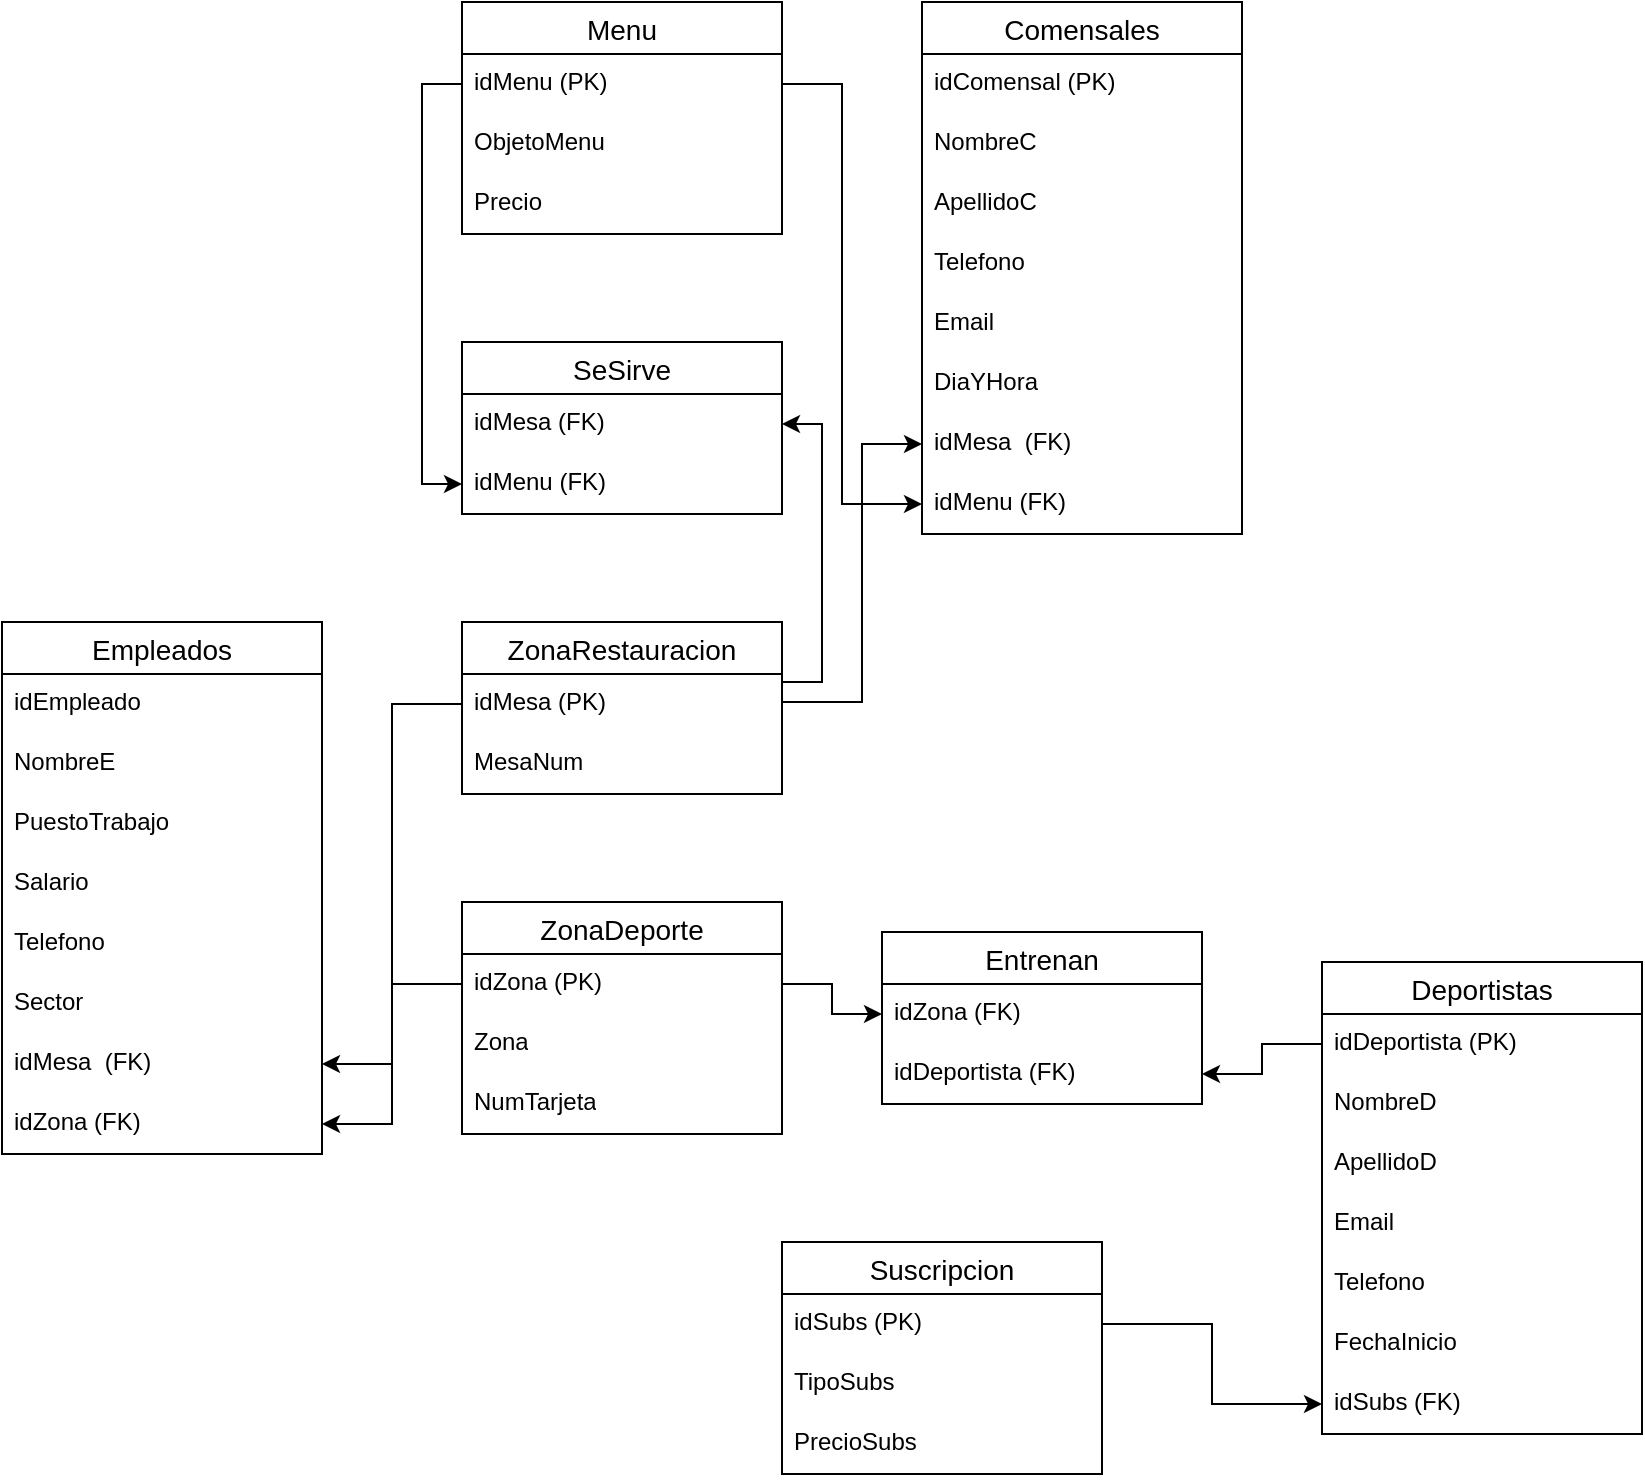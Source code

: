 <mxfile version="23.0.2" type="device">
  <diagram name="Página-1" id="TR0iyVF-mBlW2rM7xvh2">
    <mxGraphModel dx="1434" dy="1463" grid="1" gridSize="10" guides="1" tooltips="1" connect="1" arrows="1" fold="1" page="1" pageScale="1" pageWidth="827" pageHeight="1169" math="0" shadow="0">
      <root>
        <mxCell id="0" />
        <mxCell id="1" parent="0" />
        <mxCell id="oYvf0uHn3es6s31IF-F0-14" value="SeSirve" style="swimlane;fontStyle=0;childLayout=stackLayout;horizontal=1;startSize=26;horizontalStack=0;resizeParent=1;resizeParentMax=0;resizeLast=0;collapsible=1;marginBottom=0;align=center;fontSize=14;" vertex="1" parent="1">
          <mxGeometry x="-130" y="120" width="160" height="86" as="geometry" />
        </mxCell>
        <mxCell id="oYvf0uHn3es6s31IF-F0-15" value="idMesa (FK)" style="text;strokeColor=none;fillColor=none;spacingLeft=4;spacingRight=4;overflow=hidden;rotatable=0;points=[[0,0.5],[1,0.5]];portConstraint=eastwest;fontSize=12;whiteSpace=wrap;html=1;" vertex="1" parent="oYvf0uHn3es6s31IF-F0-14">
          <mxGeometry y="26" width="160" height="30" as="geometry" />
        </mxCell>
        <mxCell id="oYvf0uHn3es6s31IF-F0-16" value="idMenu (FK)" style="text;strokeColor=none;fillColor=none;spacingLeft=4;spacingRight=4;overflow=hidden;rotatable=0;points=[[0,0.5],[1,0.5]];portConstraint=eastwest;fontSize=12;whiteSpace=wrap;html=1;" vertex="1" parent="oYvf0uHn3es6s31IF-F0-14">
          <mxGeometry y="56" width="160" height="30" as="geometry" />
        </mxCell>
        <mxCell id="oYvf0uHn3es6s31IF-F0-18" value="Menu" style="swimlane;fontStyle=0;childLayout=stackLayout;horizontal=1;startSize=26;horizontalStack=0;resizeParent=1;resizeParentMax=0;resizeLast=0;collapsible=1;marginBottom=0;align=center;fontSize=14;" vertex="1" parent="1">
          <mxGeometry x="-130" y="-50" width="160" height="116" as="geometry" />
        </mxCell>
        <mxCell id="oYvf0uHn3es6s31IF-F0-19" value="idMenu (PK)" style="text;strokeColor=none;fillColor=none;spacingLeft=4;spacingRight=4;overflow=hidden;rotatable=0;points=[[0,0.5],[1,0.5]];portConstraint=eastwest;fontSize=12;whiteSpace=wrap;html=1;" vertex="1" parent="oYvf0uHn3es6s31IF-F0-18">
          <mxGeometry y="26" width="160" height="30" as="geometry" />
        </mxCell>
        <mxCell id="oYvf0uHn3es6s31IF-F0-20" value="ObjetoMenu" style="text;strokeColor=none;fillColor=none;spacingLeft=4;spacingRight=4;overflow=hidden;rotatable=0;points=[[0,0.5],[1,0.5]];portConstraint=eastwest;fontSize=12;whiteSpace=wrap;html=1;" vertex="1" parent="oYvf0uHn3es6s31IF-F0-18">
          <mxGeometry y="56" width="160" height="30" as="geometry" />
        </mxCell>
        <mxCell id="oYvf0uHn3es6s31IF-F0-21" value="Precio" style="text;strokeColor=none;fillColor=none;spacingLeft=4;spacingRight=4;overflow=hidden;rotatable=0;points=[[0,0.5],[1,0.5]];portConstraint=eastwest;fontSize=12;whiteSpace=wrap;html=1;" vertex="1" parent="oYvf0uHn3es6s31IF-F0-18">
          <mxGeometry y="86" width="160" height="30" as="geometry" />
        </mxCell>
        <mxCell id="oYvf0uHn3es6s31IF-F0-22" value="ZonaRestauracion" style="swimlane;fontStyle=0;childLayout=stackLayout;horizontal=1;startSize=26;horizontalStack=0;resizeParent=1;resizeParentMax=0;resizeLast=0;collapsible=1;marginBottom=0;align=center;fontSize=14;" vertex="1" parent="1">
          <mxGeometry x="-130" y="260" width="160" height="86" as="geometry" />
        </mxCell>
        <mxCell id="oYvf0uHn3es6s31IF-F0-23" value="idMesa (PK)" style="text;strokeColor=none;fillColor=none;spacingLeft=4;spacingRight=4;overflow=hidden;rotatable=0;points=[[0,0.5],[1,0.5]];portConstraint=eastwest;fontSize=12;whiteSpace=wrap;html=1;" vertex="1" parent="oYvf0uHn3es6s31IF-F0-22">
          <mxGeometry y="26" width="160" height="30" as="geometry" />
        </mxCell>
        <mxCell id="oYvf0uHn3es6s31IF-F0-24" value="MesaNum" style="text;strokeColor=none;fillColor=none;spacingLeft=4;spacingRight=4;overflow=hidden;rotatable=0;points=[[0,0.5],[1,0.5]];portConstraint=eastwest;fontSize=12;whiteSpace=wrap;html=1;" vertex="1" parent="oYvf0uHn3es6s31IF-F0-22">
          <mxGeometry y="56" width="160" height="30" as="geometry" />
        </mxCell>
        <mxCell id="oYvf0uHn3es6s31IF-F0-26" value="Entrenan" style="swimlane;fontStyle=0;childLayout=stackLayout;horizontal=1;startSize=26;horizontalStack=0;resizeParent=1;resizeParentMax=0;resizeLast=0;collapsible=1;marginBottom=0;align=center;fontSize=14;" vertex="1" parent="1">
          <mxGeometry x="80" y="415" width="160" height="86" as="geometry" />
        </mxCell>
        <mxCell id="oYvf0uHn3es6s31IF-F0-27" value="idZona (FK)" style="text;strokeColor=none;fillColor=none;spacingLeft=4;spacingRight=4;overflow=hidden;rotatable=0;points=[[0,0.5],[1,0.5]];portConstraint=eastwest;fontSize=12;whiteSpace=wrap;html=1;" vertex="1" parent="oYvf0uHn3es6s31IF-F0-26">
          <mxGeometry y="26" width="160" height="30" as="geometry" />
        </mxCell>
        <mxCell id="oYvf0uHn3es6s31IF-F0-28" value="idDeportista (FK)" style="text;strokeColor=none;fillColor=none;spacingLeft=4;spacingRight=4;overflow=hidden;rotatable=0;points=[[0,0.5],[1,0.5]];portConstraint=eastwest;fontSize=12;whiteSpace=wrap;html=1;" vertex="1" parent="oYvf0uHn3es6s31IF-F0-26">
          <mxGeometry y="56" width="160" height="30" as="geometry" />
        </mxCell>
        <mxCell id="oYvf0uHn3es6s31IF-F0-30" value="Empleados" style="swimlane;fontStyle=0;childLayout=stackLayout;horizontal=1;startSize=26;horizontalStack=0;resizeParent=1;resizeParentMax=0;resizeLast=0;collapsible=1;marginBottom=0;align=center;fontSize=14;" vertex="1" parent="1">
          <mxGeometry x="-360" y="260" width="160" height="266" as="geometry">
            <mxRectangle x="50" y="250" width="110" height="30" as="alternateBounds" />
          </mxGeometry>
        </mxCell>
        <mxCell id="oYvf0uHn3es6s31IF-F0-31" value="idEmpleado" style="text;strokeColor=none;fillColor=none;spacingLeft=4;spacingRight=4;overflow=hidden;rotatable=0;points=[[0,0.5],[1,0.5]];portConstraint=eastwest;fontSize=12;whiteSpace=wrap;html=1;" vertex="1" parent="oYvf0uHn3es6s31IF-F0-30">
          <mxGeometry y="26" width="160" height="30" as="geometry" />
        </mxCell>
        <mxCell id="oYvf0uHn3es6s31IF-F0-32" value="NombreE" style="text;strokeColor=none;fillColor=none;spacingLeft=4;spacingRight=4;overflow=hidden;rotatable=0;points=[[0,0.5],[1,0.5]];portConstraint=eastwest;fontSize=12;whiteSpace=wrap;html=1;" vertex="1" parent="oYvf0uHn3es6s31IF-F0-30">
          <mxGeometry y="56" width="160" height="30" as="geometry" />
        </mxCell>
        <mxCell id="oYvf0uHn3es6s31IF-F0-33" value="PuestoTrabajo" style="text;strokeColor=none;fillColor=none;spacingLeft=4;spacingRight=4;overflow=hidden;rotatable=0;points=[[0,0.5],[1,0.5]];portConstraint=eastwest;fontSize=12;whiteSpace=wrap;html=1;" vertex="1" parent="oYvf0uHn3es6s31IF-F0-30">
          <mxGeometry y="86" width="160" height="30" as="geometry" />
        </mxCell>
        <mxCell id="oYvf0uHn3es6s31IF-F0-66" value="Salario" style="text;strokeColor=none;fillColor=none;spacingLeft=4;spacingRight=4;overflow=hidden;rotatable=0;points=[[0,0.5],[1,0.5]];portConstraint=eastwest;fontSize=12;whiteSpace=wrap;html=1;" vertex="1" parent="oYvf0uHn3es6s31IF-F0-30">
          <mxGeometry y="116" width="160" height="30" as="geometry" />
        </mxCell>
        <mxCell id="oYvf0uHn3es6s31IF-F0-69" value="Telefono" style="text;strokeColor=none;fillColor=none;spacingLeft=4;spacingRight=4;overflow=hidden;rotatable=0;points=[[0,0.5],[1,0.5]];portConstraint=eastwest;fontSize=12;whiteSpace=wrap;html=1;" vertex="1" parent="oYvf0uHn3es6s31IF-F0-30">
          <mxGeometry y="146" width="160" height="30" as="geometry" />
        </mxCell>
        <mxCell id="oYvf0uHn3es6s31IF-F0-70" value="Sector" style="text;strokeColor=none;fillColor=none;spacingLeft=4;spacingRight=4;overflow=hidden;rotatable=0;points=[[0,0.5],[1,0.5]];portConstraint=eastwest;fontSize=12;whiteSpace=wrap;html=1;" vertex="1" parent="oYvf0uHn3es6s31IF-F0-30">
          <mxGeometry y="176" width="160" height="30" as="geometry" />
        </mxCell>
        <mxCell id="oYvf0uHn3es6s31IF-F0-68" value="idMesa&amp;nbsp; (FK)" style="text;strokeColor=none;fillColor=none;spacingLeft=4;spacingRight=4;overflow=hidden;rotatable=0;points=[[0,0.5],[1,0.5]];portConstraint=eastwest;fontSize=12;whiteSpace=wrap;html=1;" vertex="1" parent="oYvf0uHn3es6s31IF-F0-30">
          <mxGeometry y="206" width="160" height="30" as="geometry" />
        </mxCell>
        <mxCell id="oYvf0uHn3es6s31IF-F0-61" value="idZona (FK)" style="text;strokeColor=none;fillColor=none;spacingLeft=4;spacingRight=4;overflow=hidden;rotatable=0;points=[[0,0.5],[1,0.5]];portConstraint=eastwest;fontSize=12;whiteSpace=wrap;html=1;" vertex="1" parent="oYvf0uHn3es6s31IF-F0-30">
          <mxGeometry y="236" width="160" height="30" as="geometry" />
        </mxCell>
        <mxCell id="oYvf0uHn3es6s31IF-F0-34" value="ZonaDeporte" style="swimlane;fontStyle=0;childLayout=stackLayout;horizontal=1;startSize=26;horizontalStack=0;resizeParent=1;resizeParentMax=0;resizeLast=0;collapsible=1;marginBottom=0;align=center;fontSize=14;" vertex="1" parent="1">
          <mxGeometry x="-130" y="400" width="160" height="116" as="geometry" />
        </mxCell>
        <mxCell id="oYvf0uHn3es6s31IF-F0-35" value="idZona (PK)" style="text;strokeColor=none;fillColor=none;spacingLeft=4;spacingRight=4;overflow=hidden;rotatable=0;points=[[0,0.5],[1,0.5]];portConstraint=eastwest;fontSize=12;whiteSpace=wrap;html=1;" vertex="1" parent="oYvf0uHn3es6s31IF-F0-34">
          <mxGeometry y="26" width="160" height="30" as="geometry" />
        </mxCell>
        <mxCell id="oYvf0uHn3es6s31IF-F0-36" value="Zona" style="text;strokeColor=none;fillColor=none;spacingLeft=4;spacingRight=4;overflow=hidden;rotatable=0;points=[[0,0.5],[1,0.5]];portConstraint=eastwest;fontSize=12;whiteSpace=wrap;html=1;" vertex="1" parent="oYvf0uHn3es6s31IF-F0-34">
          <mxGeometry y="56" width="160" height="30" as="geometry" />
        </mxCell>
        <mxCell id="oYvf0uHn3es6s31IF-F0-37" value="NumTarjeta" style="text;strokeColor=none;fillColor=none;spacingLeft=4;spacingRight=4;overflow=hidden;rotatable=0;points=[[0,0.5],[1,0.5]];portConstraint=eastwest;fontSize=12;whiteSpace=wrap;html=1;" vertex="1" parent="oYvf0uHn3es6s31IF-F0-34">
          <mxGeometry y="86" width="160" height="30" as="geometry" />
        </mxCell>
        <mxCell id="oYvf0uHn3es6s31IF-F0-38" value="Suscripcion" style="swimlane;fontStyle=0;childLayout=stackLayout;horizontal=1;startSize=26;horizontalStack=0;resizeParent=1;resizeParentMax=0;resizeLast=0;collapsible=1;marginBottom=0;align=center;fontSize=14;" vertex="1" parent="1">
          <mxGeometry x="30" y="570" width="160" height="116" as="geometry" />
        </mxCell>
        <mxCell id="oYvf0uHn3es6s31IF-F0-39" value="idSubs (PK)" style="text;strokeColor=none;fillColor=none;spacingLeft=4;spacingRight=4;overflow=hidden;rotatable=0;points=[[0,0.5],[1,0.5]];portConstraint=eastwest;fontSize=12;whiteSpace=wrap;html=1;" vertex="1" parent="oYvf0uHn3es6s31IF-F0-38">
          <mxGeometry y="26" width="160" height="30" as="geometry" />
        </mxCell>
        <mxCell id="oYvf0uHn3es6s31IF-F0-40" value="TipoSubs" style="text;strokeColor=none;fillColor=none;spacingLeft=4;spacingRight=4;overflow=hidden;rotatable=0;points=[[0,0.5],[1,0.5]];portConstraint=eastwest;fontSize=12;whiteSpace=wrap;html=1;" vertex="1" parent="oYvf0uHn3es6s31IF-F0-38">
          <mxGeometry y="56" width="160" height="30" as="geometry" />
        </mxCell>
        <mxCell id="oYvf0uHn3es6s31IF-F0-41" value="PrecioSubs" style="text;strokeColor=none;fillColor=none;spacingLeft=4;spacingRight=4;overflow=hidden;rotatable=0;points=[[0,0.5],[1,0.5]];portConstraint=eastwest;fontSize=12;whiteSpace=wrap;html=1;" vertex="1" parent="oYvf0uHn3es6s31IF-F0-38">
          <mxGeometry y="86" width="160" height="30" as="geometry" />
        </mxCell>
        <mxCell id="oYvf0uHn3es6s31IF-F0-71" value="Comensales" style="swimlane;fontStyle=0;childLayout=stackLayout;horizontal=1;startSize=26;horizontalStack=0;resizeParent=1;resizeParentMax=0;resizeLast=0;collapsible=1;marginBottom=0;align=center;fontSize=14;" vertex="1" parent="1">
          <mxGeometry x="100" y="-50" width="160" height="266" as="geometry">
            <mxRectangle x="50" y="250" width="110" height="30" as="alternateBounds" />
          </mxGeometry>
        </mxCell>
        <mxCell id="oYvf0uHn3es6s31IF-F0-72" value="idComensal (PK)" style="text;strokeColor=none;fillColor=none;spacingLeft=4;spacingRight=4;overflow=hidden;rotatable=0;points=[[0,0.5],[1,0.5]];portConstraint=eastwest;fontSize=12;whiteSpace=wrap;html=1;" vertex="1" parent="oYvf0uHn3es6s31IF-F0-71">
          <mxGeometry y="26" width="160" height="30" as="geometry" />
        </mxCell>
        <mxCell id="oYvf0uHn3es6s31IF-F0-73" value="NombreC" style="text;strokeColor=none;fillColor=none;spacingLeft=4;spacingRight=4;overflow=hidden;rotatable=0;points=[[0,0.5],[1,0.5]];portConstraint=eastwest;fontSize=12;whiteSpace=wrap;html=1;" vertex="1" parent="oYvf0uHn3es6s31IF-F0-71">
          <mxGeometry y="56" width="160" height="30" as="geometry" />
        </mxCell>
        <mxCell id="oYvf0uHn3es6s31IF-F0-74" value="ApellidoC" style="text;strokeColor=none;fillColor=none;spacingLeft=4;spacingRight=4;overflow=hidden;rotatable=0;points=[[0,0.5],[1,0.5]];portConstraint=eastwest;fontSize=12;whiteSpace=wrap;html=1;" vertex="1" parent="oYvf0uHn3es6s31IF-F0-71">
          <mxGeometry y="86" width="160" height="30" as="geometry" />
        </mxCell>
        <mxCell id="oYvf0uHn3es6s31IF-F0-75" value="Telefono" style="text;strokeColor=none;fillColor=none;spacingLeft=4;spacingRight=4;overflow=hidden;rotatable=0;points=[[0,0.5],[1,0.5]];portConstraint=eastwest;fontSize=12;whiteSpace=wrap;html=1;" vertex="1" parent="oYvf0uHn3es6s31IF-F0-71">
          <mxGeometry y="116" width="160" height="30" as="geometry" />
        </mxCell>
        <mxCell id="oYvf0uHn3es6s31IF-F0-76" value="Email" style="text;strokeColor=none;fillColor=none;spacingLeft=4;spacingRight=4;overflow=hidden;rotatable=0;points=[[0,0.5],[1,0.5]];portConstraint=eastwest;fontSize=12;whiteSpace=wrap;html=1;" vertex="1" parent="oYvf0uHn3es6s31IF-F0-71">
          <mxGeometry y="146" width="160" height="30" as="geometry" />
        </mxCell>
        <mxCell id="oYvf0uHn3es6s31IF-F0-77" value="DiaYHora" style="text;strokeColor=none;fillColor=none;spacingLeft=4;spacingRight=4;overflow=hidden;rotatable=0;points=[[0,0.5],[1,0.5]];portConstraint=eastwest;fontSize=12;whiteSpace=wrap;html=1;" vertex="1" parent="oYvf0uHn3es6s31IF-F0-71">
          <mxGeometry y="176" width="160" height="30" as="geometry" />
        </mxCell>
        <mxCell id="oYvf0uHn3es6s31IF-F0-78" value="idMesa&amp;nbsp; (FK)" style="text;strokeColor=none;fillColor=none;spacingLeft=4;spacingRight=4;overflow=hidden;rotatable=0;points=[[0,0.5],[1,0.5]];portConstraint=eastwest;fontSize=12;whiteSpace=wrap;html=1;" vertex="1" parent="oYvf0uHn3es6s31IF-F0-71">
          <mxGeometry y="206" width="160" height="30" as="geometry" />
        </mxCell>
        <mxCell id="oYvf0uHn3es6s31IF-F0-79" value="idMenu (FK)" style="text;strokeColor=none;fillColor=none;spacingLeft=4;spacingRight=4;overflow=hidden;rotatable=0;points=[[0,0.5],[1,0.5]];portConstraint=eastwest;fontSize=12;whiteSpace=wrap;html=1;" vertex="1" parent="oYvf0uHn3es6s31IF-F0-71">
          <mxGeometry y="236" width="160" height="30" as="geometry" />
        </mxCell>
        <mxCell id="oYvf0uHn3es6s31IF-F0-80" value="Deportistas" style="swimlane;fontStyle=0;childLayout=stackLayout;horizontal=1;startSize=26;horizontalStack=0;resizeParent=1;resizeParentMax=0;resizeLast=0;collapsible=1;marginBottom=0;align=center;fontSize=14;" vertex="1" parent="1">
          <mxGeometry x="300" y="430" width="160" height="236" as="geometry">
            <mxRectangle x="50" y="250" width="110" height="30" as="alternateBounds" />
          </mxGeometry>
        </mxCell>
        <mxCell id="oYvf0uHn3es6s31IF-F0-81" value="idDeportista (PK)" style="text;strokeColor=none;fillColor=none;spacingLeft=4;spacingRight=4;overflow=hidden;rotatable=0;points=[[0,0.5],[1,0.5]];portConstraint=eastwest;fontSize=12;whiteSpace=wrap;html=1;" vertex="1" parent="oYvf0uHn3es6s31IF-F0-80">
          <mxGeometry y="26" width="160" height="30" as="geometry" />
        </mxCell>
        <mxCell id="oYvf0uHn3es6s31IF-F0-82" value="NombreD" style="text;strokeColor=none;fillColor=none;spacingLeft=4;spacingRight=4;overflow=hidden;rotatable=0;points=[[0,0.5],[1,0.5]];portConstraint=eastwest;fontSize=12;whiteSpace=wrap;html=1;" vertex="1" parent="oYvf0uHn3es6s31IF-F0-80">
          <mxGeometry y="56" width="160" height="30" as="geometry" />
        </mxCell>
        <mxCell id="oYvf0uHn3es6s31IF-F0-83" value="ApellidoD" style="text;strokeColor=none;fillColor=none;spacingLeft=4;spacingRight=4;overflow=hidden;rotatable=0;points=[[0,0.5],[1,0.5]];portConstraint=eastwest;fontSize=12;whiteSpace=wrap;html=1;" vertex="1" parent="oYvf0uHn3es6s31IF-F0-80">
          <mxGeometry y="86" width="160" height="30" as="geometry" />
        </mxCell>
        <mxCell id="oYvf0uHn3es6s31IF-F0-84" value="Email" style="text;strokeColor=none;fillColor=none;spacingLeft=4;spacingRight=4;overflow=hidden;rotatable=0;points=[[0,0.5],[1,0.5]];portConstraint=eastwest;fontSize=12;whiteSpace=wrap;html=1;" vertex="1" parent="oYvf0uHn3es6s31IF-F0-80">
          <mxGeometry y="116" width="160" height="30" as="geometry" />
        </mxCell>
        <mxCell id="oYvf0uHn3es6s31IF-F0-85" value="Telefono" style="text;strokeColor=none;fillColor=none;spacingLeft=4;spacingRight=4;overflow=hidden;rotatable=0;points=[[0,0.5],[1,0.5]];portConstraint=eastwest;fontSize=12;whiteSpace=wrap;html=1;" vertex="1" parent="oYvf0uHn3es6s31IF-F0-80">
          <mxGeometry y="146" width="160" height="30" as="geometry" />
        </mxCell>
        <mxCell id="oYvf0uHn3es6s31IF-F0-86" value="FechaInicio" style="text;strokeColor=none;fillColor=none;spacingLeft=4;spacingRight=4;overflow=hidden;rotatable=0;points=[[0,0.5],[1,0.5]];portConstraint=eastwest;fontSize=12;whiteSpace=wrap;html=1;" vertex="1" parent="oYvf0uHn3es6s31IF-F0-80">
          <mxGeometry y="176" width="160" height="30" as="geometry" />
        </mxCell>
        <mxCell id="oYvf0uHn3es6s31IF-F0-87" value="idSubs (FK)" style="text;strokeColor=none;fillColor=none;spacingLeft=4;spacingRight=4;overflow=hidden;rotatable=0;points=[[0,0.5],[1,0.5]];portConstraint=eastwest;fontSize=12;whiteSpace=wrap;html=1;" vertex="1" parent="oYvf0uHn3es6s31IF-F0-80">
          <mxGeometry y="206" width="160" height="30" as="geometry" />
        </mxCell>
        <mxCell id="oYvf0uHn3es6s31IF-F0-90" style="edgeStyle=orthogonalEdgeStyle;rounded=0;orthogonalLoop=1;jettySize=auto;html=1;exitX=0;exitY=0.5;exitDx=0;exitDy=0;entryX=1;entryY=0.5;entryDx=0;entryDy=0;" edge="1" parent="1" source="oYvf0uHn3es6s31IF-F0-35" target="oYvf0uHn3es6s31IF-F0-61">
          <mxGeometry relative="1" as="geometry" />
        </mxCell>
        <mxCell id="oYvf0uHn3es6s31IF-F0-91" style="edgeStyle=orthogonalEdgeStyle;rounded=0;orthogonalLoop=1;jettySize=auto;html=1;exitX=0;exitY=0.5;exitDx=0;exitDy=0;entryX=1;entryY=0.5;entryDx=0;entryDy=0;" edge="1" parent="1" source="oYvf0uHn3es6s31IF-F0-23" target="oYvf0uHn3es6s31IF-F0-68">
          <mxGeometry relative="1" as="geometry" />
        </mxCell>
        <mxCell id="oYvf0uHn3es6s31IF-F0-93" style="edgeStyle=orthogonalEdgeStyle;rounded=0;orthogonalLoop=1;jettySize=auto;html=1;exitX=0;exitY=0.5;exitDx=0;exitDy=0;entryX=0;entryY=0.5;entryDx=0;entryDy=0;" edge="1" parent="1" source="oYvf0uHn3es6s31IF-F0-19" target="oYvf0uHn3es6s31IF-F0-16">
          <mxGeometry relative="1" as="geometry" />
        </mxCell>
        <mxCell id="oYvf0uHn3es6s31IF-F0-94" style="edgeStyle=orthogonalEdgeStyle;rounded=0;orthogonalLoop=1;jettySize=auto;html=1;exitX=1;exitY=0.5;exitDx=0;exitDy=0;entryX=1;entryY=0.5;entryDx=0;entryDy=0;" edge="1" parent="1" source="oYvf0uHn3es6s31IF-F0-23" target="oYvf0uHn3es6s31IF-F0-15">
          <mxGeometry relative="1" as="geometry">
            <Array as="points">
              <mxPoint x="30" y="290" />
              <mxPoint x="50" y="290" />
              <mxPoint x="50" y="161" />
            </Array>
          </mxGeometry>
        </mxCell>
        <mxCell id="oYvf0uHn3es6s31IF-F0-95" style="edgeStyle=orthogonalEdgeStyle;rounded=0;orthogonalLoop=1;jettySize=auto;html=1;exitX=1;exitY=0.5;exitDx=0;exitDy=0;entryX=0;entryY=0.5;entryDx=0;entryDy=0;" edge="1" parent="1" source="oYvf0uHn3es6s31IF-F0-23" target="oYvf0uHn3es6s31IF-F0-78">
          <mxGeometry relative="1" as="geometry">
            <Array as="points">
              <mxPoint x="70" y="300" />
              <mxPoint x="70" y="171" />
            </Array>
          </mxGeometry>
        </mxCell>
        <mxCell id="oYvf0uHn3es6s31IF-F0-96" style="edgeStyle=orthogonalEdgeStyle;rounded=0;orthogonalLoop=1;jettySize=auto;html=1;exitX=1;exitY=0.5;exitDx=0;exitDy=0;entryX=0;entryY=0.5;entryDx=0;entryDy=0;" edge="1" parent="1" source="oYvf0uHn3es6s31IF-F0-19" target="oYvf0uHn3es6s31IF-F0-79">
          <mxGeometry relative="1" as="geometry">
            <Array as="points">
              <mxPoint x="60" y="-9" />
              <mxPoint x="60" y="201" />
            </Array>
          </mxGeometry>
        </mxCell>
        <mxCell id="oYvf0uHn3es6s31IF-F0-97" style="edgeStyle=orthogonalEdgeStyle;rounded=0;orthogonalLoop=1;jettySize=auto;html=1;exitX=0;exitY=0.5;exitDx=0;exitDy=0;entryX=1;entryY=0.5;entryDx=0;entryDy=0;" edge="1" parent="1" source="oYvf0uHn3es6s31IF-F0-81" target="oYvf0uHn3es6s31IF-F0-28">
          <mxGeometry relative="1" as="geometry" />
        </mxCell>
        <mxCell id="oYvf0uHn3es6s31IF-F0-98" style="edgeStyle=orthogonalEdgeStyle;rounded=0;orthogonalLoop=1;jettySize=auto;html=1;exitX=1;exitY=0.5;exitDx=0;exitDy=0;entryX=0;entryY=0.5;entryDx=0;entryDy=0;" edge="1" parent="1" source="oYvf0uHn3es6s31IF-F0-35" target="oYvf0uHn3es6s31IF-F0-27">
          <mxGeometry relative="1" as="geometry" />
        </mxCell>
        <mxCell id="oYvf0uHn3es6s31IF-F0-99" style="edgeStyle=orthogonalEdgeStyle;rounded=0;orthogonalLoop=1;jettySize=auto;html=1;exitX=1;exitY=0.5;exitDx=0;exitDy=0;entryX=0;entryY=0.5;entryDx=0;entryDy=0;" edge="1" parent="1" source="oYvf0uHn3es6s31IF-F0-39" target="oYvf0uHn3es6s31IF-F0-87">
          <mxGeometry relative="1" as="geometry" />
        </mxCell>
      </root>
    </mxGraphModel>
  </diagram>
</mxfile>
